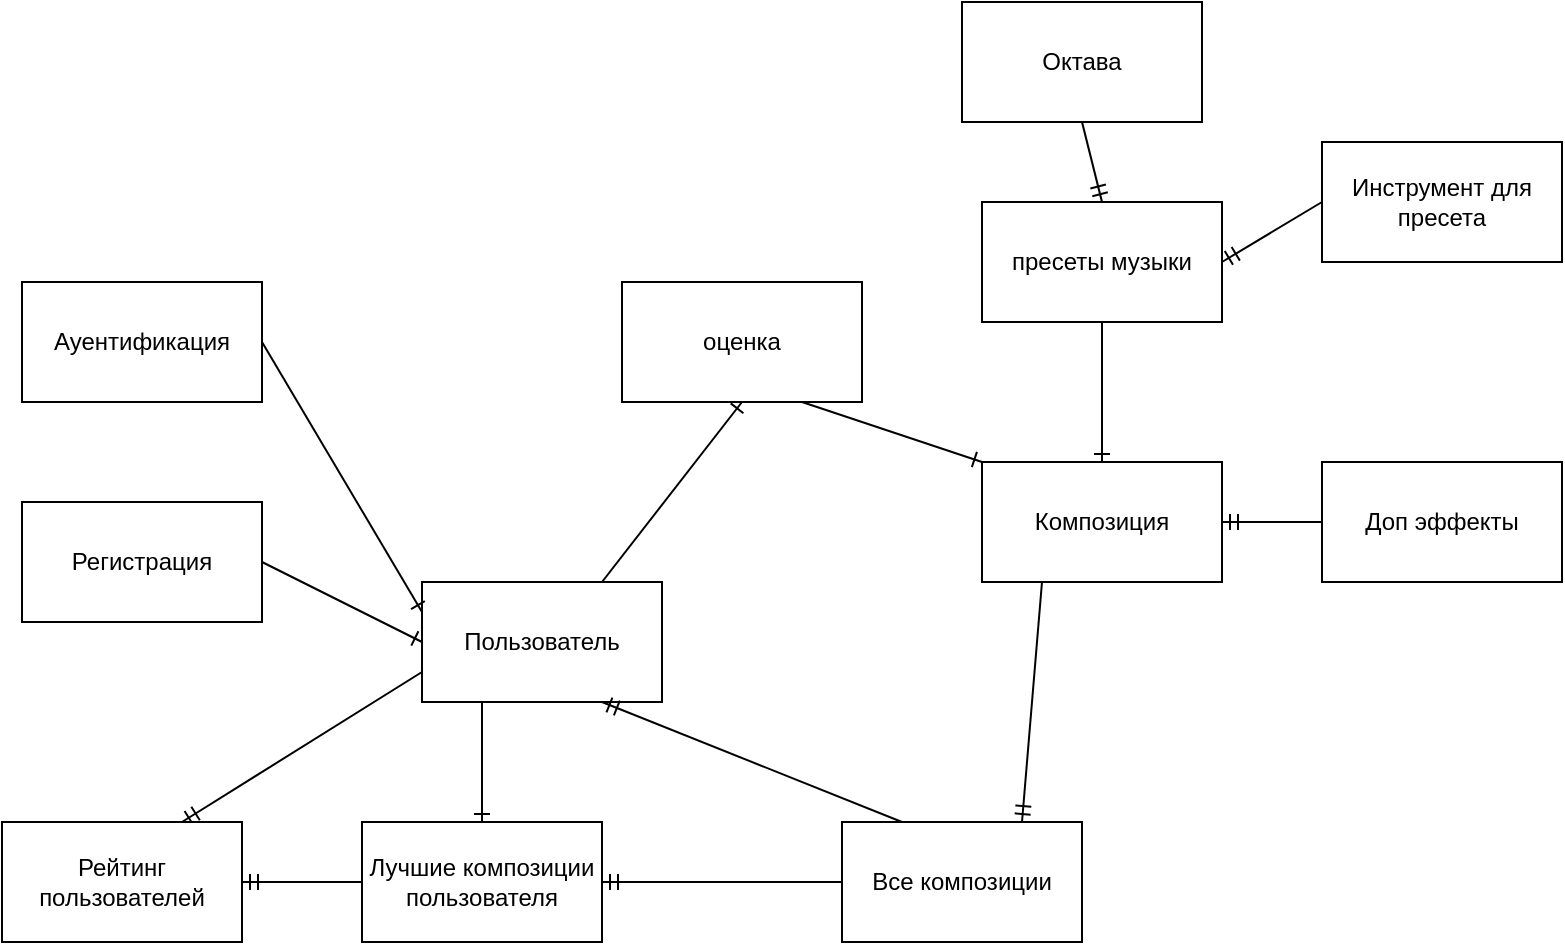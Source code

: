 <mxfile version="15.5.2" type="device"><diagram id="t2LVbNBFlOyz4OvYdS8_" name="Page-1"><mxGraphModel dx="1038" dy="1748" grid="1" gridSize="10" guides="1" tooltips="1" connect="1" arrows="1" fold="1" page="1" pageScale="1" pageWidth="827" pageHeight="1169" math="0" shadow="0"><root><mxCell id="0"/><mxCell id="1" parent="0"/><mxCell id="RO3XeUVtZM8mOqgA7Zy3-18" style="edgeStyle=none;rounded=0;orthogonalLoop=1;jettySize=auto;html=1;exitX=0.75;exitY=0;exitDx=0;exitDy=0;entryX=0.5;entryY=1;entryDx=0;entryDy=0;endArrow=ERone;endFill=0;" parent="1" source="RO3XeUVtZM8mOqgA7Zy3-1" target="RO3XeUVtZM8mOqgA7Zy3-16" edge="1"><mxGeometry relative="1" as="geometry"/></mxCell><mxCell id="RO3XeUVtZM8mOqgA7Zy3-22" style="edgeStyle=none;rounded=0;orthogonalLoop=1;jettySize=auto;html=1;exitX=0.25;exitY=1;exitDx=0;exitDy=0;entryX=0.5;entryY=0;entryDx=0;entryDy=0;endArrow=ERone;endFill=0;" parent="1" source="RO3XeUVtZM8mOqgA7Zy3-1" target="RO3XeUVtZM8mOqgA7Zy3-21" edge="1"><mxGeometry relative="1" as="geometry"/></mxCell><mxCell id="RO3XeUVtZM8mOqgA7Zy3-25" style="edgeStyle=none;rounded=0;orthogonalLoop=1;jettySize=auto;html=1;exitX=0;exitY=0.75;exitDx=0;exitDy=0;entryX=0.75;entryY=0;entryDx=0;entryDy=0;endArrow=ERmandOne;endFill=0;" parent="1" source="RO3XeUVtZM8mOqgA7Zy3-1" target="RO3XeUVtZM8mOqgA7Zy3-24" edge="1"><mxGeometry relative="1" as="geometry"/></mxCell><mxCell id="RO3XeUVtZM8mOqgA7Zy3-1" value="Пользователь" style="rounded=0;whiteSpace=wrap;html=1;" parent="1" vertex="1"><mxGeometry x="280" y="240" width="120" height="60" as="geometry"/></mxCell><mxCell id="RO3XeUVtZM8mOqgA7Zy3-5" style="edgeStyle=none;rounded=0;orthogonalLoop=1;jettySize=auto;html=1;exitX=1;exitY=0.5;exitDx=0;exitDy=0;entryX=0;entryY=0.25;entryDx=0;entryDy=0;endArrow=ERone;endFill=0;" parent="1" source="RO3XeUVtZM8mOqgA7Zy3-2" target="RO3XeUVtZM8mOqgA7Zy3-1" edge="1"><mxGeometry relative="1" as="geometry"/></mxCell><mxCell id="RO3XeUVtZM8mOqgA7Zy3-2" value="Ауентификация" style="rounded=0;whiteSpace=wrap;html=1;" parent="1" vertex="1"><mxGeometry x="80" y="90" width="120" height="60" as="geometry"/></mxCell><mxCell id="RO3XeUVtZM8mOqgA7Zy3-4" style="rounded=0;orthogonalLoop=1;jettySize=auto;html=1;exitX=1;exitY=0.5;exitDx=0;exitDy=0;entryX=0;entryY=0.5;entryDx=0;entryDy=0;endArrow=ERone;endFill=0;" parent="1" source="RO3XeUVtZM8mOqgA7Zy3-3" target="RO3XeUVtZM8mOqgA7Zy3-1" edge="1"><mxGeometry relative="1" as="geometry"/></mxCell><mxCell id="RO3XeUVtZM8mOqgA7Zy3-3" value="Регистрация" style="rounded=0;whiteSpace=wrap;html=1;" parent="1" vertex="1"><mxGeometry x="80" y="200" width="120" height="60" as="geometry"/></mxCell><mxCell id="RO3XeUVtZM8mOqgA7Zy3-15" style="edgeStyle=none;rounded=0;orthogonalLoop=1;jettySize=auto;html=1;exitX=0.25;exitY=1;exitDx=0;exitDy=0;entryX=0.75;entryY=0;entryDx=0;entryDy=0;endArrow=ERmandOne;endFill=0;" parent="1" source="RO3XeUVtZM8mOqgA7Zy3-6" target="RO3XeUVtZM8mOqgA7Zy3-19" edge="1"><mxGeometry relative="1" as="geometry"><mxPoint x="550" y="300" as="targetPoint"/></mxGeometry></mxCell><mxCell id="RO3XeUVtZM8mOqgA7Zy3-6" value="Композиция" style="rounded=0;whiteSpace=wrap;html=1;" parent="1" vertex="1"><mxGeometry x="560" y="180" width="120" height="60" as="geometry"/></mxCell><mxCell id="RO3XeUVtZM8mOqgA7Zy3-8" style="edgeStyle=none;rounded=0;orthogonalLoop=1;jettySize=auto;html=1;exitX=0.5;exitY=1;exitDx=0;exitDy=0;entryX=0.5;entryY=0;entryDx=0;entryDy=0;endArrow=ERone;endFill=0;" parent="1" source="RO3XeUVtZM8mOqgA7Zy3-7" target="RO3XeUVtZM8mOqgA7Zy3-6" edge="1"><mxGeometry relative="1" as="geometry"/></mxCell><mxCell id="RO3XeUVtZM8mOqgA7Zy3-7" value="пресеты музыки" style="rounded=0;whiteSpace=wrap;html=1;" parent="1" vertex="1"><mxGeometry x="560" y="50" width="120" height="60" as="geometry"/></mxCell><mxCell id="RO3XeUVtZM8mOqgA7Zy3-11" style="edgeStyle=none;rounded=0;orthogonalLoop=1;jettySize=auto;html=1;exitX=0;exitY=0.5;exitDx=0;exitDy=0;entryX=1;entryY=0.5;entryDx=0;entryDy=0;endArrow=ERmandOne;endFill=0;" parent="1" source="RO3XeUVtZM8mOqgA7Zy3-9" target="RO3XeUVtZM8mOqgA7Zy3-7" edge="1"><mxGeometry relative="1" as="geometry"/></mxCell><mxCell id="RO3XeUVtZM8mOqgA7Zy3-9" value="Инструмент для пресета" style="rounded=0;whiteSpace=wrap;html=1;" parent="1" vertex="1"><mxGeometry x="730" y="20" width="120" height="60" as="geometry"/></mxCell><mxCell id="RO3XeUVtZM8mOqgA7Zy3-12" style="edgeStyle=none;rounded=0;orthogonalLoop=1;jettySize=auto;html=1;exitX=0.5;exitY=1;exitDx=0;exitDy=0;entryX=0.5;entryY=0;entryDx=0;entryDy=0;endArrow=ERmandOne;endFill=0;" parent="1" source="RO3XeUVtZM8mOqgA7Zy3-10" target="RO3XeUVtZM8mOqgA7Zy3-7" edge="1"><mxGeometry relative="1" as="geometry"><mxPoint x="640" y="110" as="targetPoint"/></mxGeometry></mxCell><mxCell id="RO3XeUVtZM8mOqgA7Zy3-10" value="Октава" style="rounded=0;whiteSpace=wrap;html=1;" parent="1" vertex="1"><mxGeometry x="550" y="-50" width="120" height="60" as="geometry"/></mxCell><mxCell id="RO3XeUVtZM8mOqgA7Zy3-17" style="edgeStyle=none;rounded=0;orthogonalLoop=1;jettySize=auto;html=1;exitX=0.75;exitY=1;exitDx=0;exitDy=0;entryX=0;entryY=0;entryDx=0;entryDy=0;endArrow=ERone;endFill=0;" parent="1" source="RO3XeUVtZM8mOqgA7Zy3-16" target="RO3XeUVtZM8mOqgA7Zy3-6" edge="1"><mxGeometry relative="1" as="geometry"><mxPoint x="570" y="190" as="targetPoint"/></mxGeometry></mxCell><mxCell id="RO3XeUVtZM8mOqgA7Zy3-16" value="оценка" style="rounded=0;whiteSpace=wrap;html=1;" parent="1" vertex="1"><mxGeometry x="380" y="90" width="120" height="60" as="geometry"/></mxCell><mxCell id="RO3XeUVtZM8mOqgA7Zy3-20" style="edgeStyle=none;rounded=0;orthogonalLoop=1;jettySize=auto;html=1;exitX=0.25;exitY=0;exitDx=0;exitDy=0;entryX=0.75;entryY=1;entryDx=0;entryDy=0;endArrow=ERmandOne;endFill=0;" parent="1" source="RO3XeUVtZM8mOqgA7Zy3-19" target="RO3XeUVtZM8mOqgA7Zy3-1" edge="1"><mxGeometry relative="1" as="geometry"/></mxCell><mxCell id="RO3XeUVtZM8mOqgA7Zy3-23" style="edgeStyle=none;rounded=0;orthogonalLoop=1;jettySize=auto;html=1;exitX=0;exitY=0.5;exitDx=0;exitDy=0;entryX=1;entryY=0.5;entryDx=0;entryDy=0;endArrow=ERmandOne;endFill=0;" parent="1" source="RO3XeUVtZM8mOqgA7Zy3-19" target="RO3XeUVtZM8mOqgA7Zy3-21" edge="1"><mxGeometry relative="1" as="geometry"/></mxCell><mxCell id="RO3XeUVtZM8mOqgA7Zy3-19" value="Все композиции" style="rounded=0;whiteSpace=wrap;html=1;" parent="1" vertex="1"><mxGeometry x="490" y="360" width="120" height="60" as="geometry"/></mxCell><mxCell id="RO3XeUVtZM8mOqgA7Zy3-26" style="edgeStyle=none;rounded=0;orthogonalLoop=1;jettySize=auto;html=1;exitX=0;exitY=0.5;exitDx=0;exitDy=0;entryX=1;entryY=0.5;entryDx=0;entryDy=0;endArrow=ERmandOne;endFill=0;" parent="1" source="RO3XeUVtZM8mOqgA7Zy3-21" target="RO3XeUVtZM8mOqgA7Zy3-24" edge="1"><mxGeometry relative="1" as="geometry"/></mxCell><mxCell id="RO3XeUVtZM8mOqgA7Zy3-21" value="Лучшие композиции пользователя" style="rounded=0;whiteSpace=wrap;html=1;" parent="1" vertex="1"><mxGeometry x="250" y="360" width="120" height="60" as="geometry"/></mxCell><mxCell id="RO3XeUVtZM8mOqgA7Zy3-24" value="Рейтинг пользователей" style="rounded=0;whiteSpace=wrap;html=1;" parent="1" vertex="1"><mxGeometry x="70" y="360" width="120" height="60" as="geometry"/></mxCell><mxCell id="RO3XeUVtZM8mOqgA7Zy3-29" style="edgeStyle=none;rounded=0;orthogonalLoop=1;jettySize=auto;html=1;exitX=0;exitY=0.5;exitDx=0;exitDy=0;entryX=1;entryY=0.5;entryDx=0;entryDy=0;endArrow=ERmandOne;endFill=0;" parent="1" source="RO3XeUVtZM8mOqgA7Zy3-28" target="RO3XeUVtZM8mOqgA7Zy3-6" edge="1"><mxGeometry relative="1" as="geometry"/></mxCell><mxCell id="RO3XeUVtZM8mOqgA7Zy3-28" value="Доп эффекты" style="rounded=0;whiteSpace=wrap;html=1;" parent="1" vertex="1"><mxGeometry x="730" y="180" width="120" height="60" as="geometry"/></mxCell></root></mxGraphModel></diagram></mxfile>